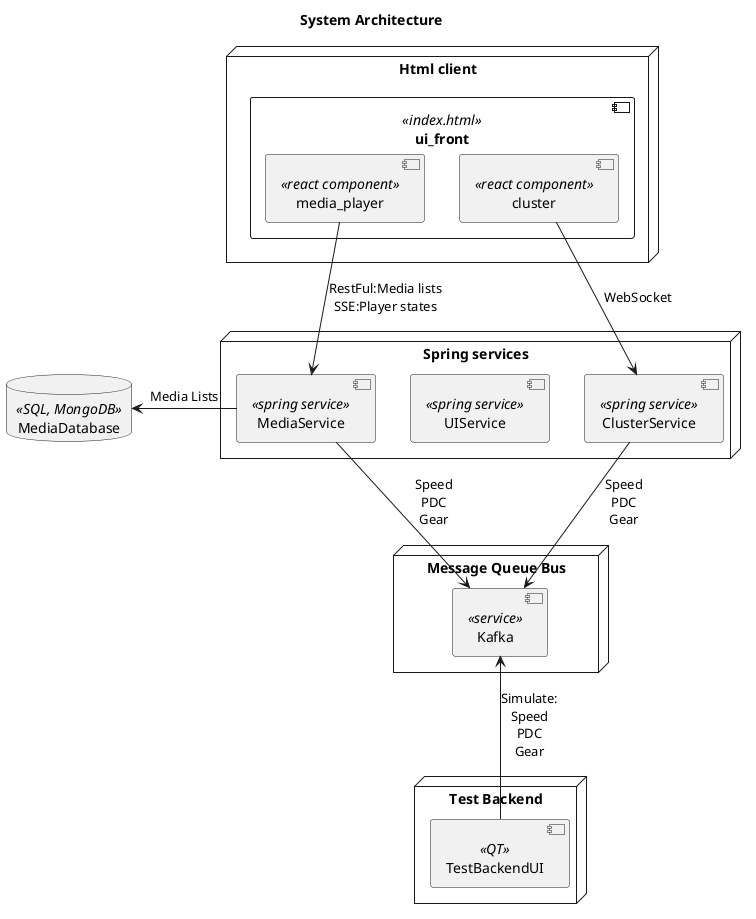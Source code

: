 @startuml SysA
title System Architecture

node "Html client" {
    component ui_front <<index.html>> {
        component media_player <<react component>>
        component cluster <<react component>>
    }
}

node "Spring services" {
    component UIService <<spring service>>
    component MediaService <<spring service>>
    component ClusterService <<spring service>>
}

database MediaDatabase <<SQL, MongoDB>>{

}

node "Message Queue Bus" {
    component Kafka <<service>>
}

node "Test Backend" {
  component TestBackendUI <<QT>>
}


media_player -down-> MediaService: RestFul:Media lists\nSSE:Player states
cluster -down-> ClusterService: WebSocket

MediaService -left-> MediaDatabase: Media Lists
MediaService -down-> Kafka: Speed\nPDC\nGear
ClusterService -down-> Kafka: Speed\nPDC\nGear

TestBackendUI -up-> Kafka: Simulate:\nSpeed\nPDC\nGear

@enduml